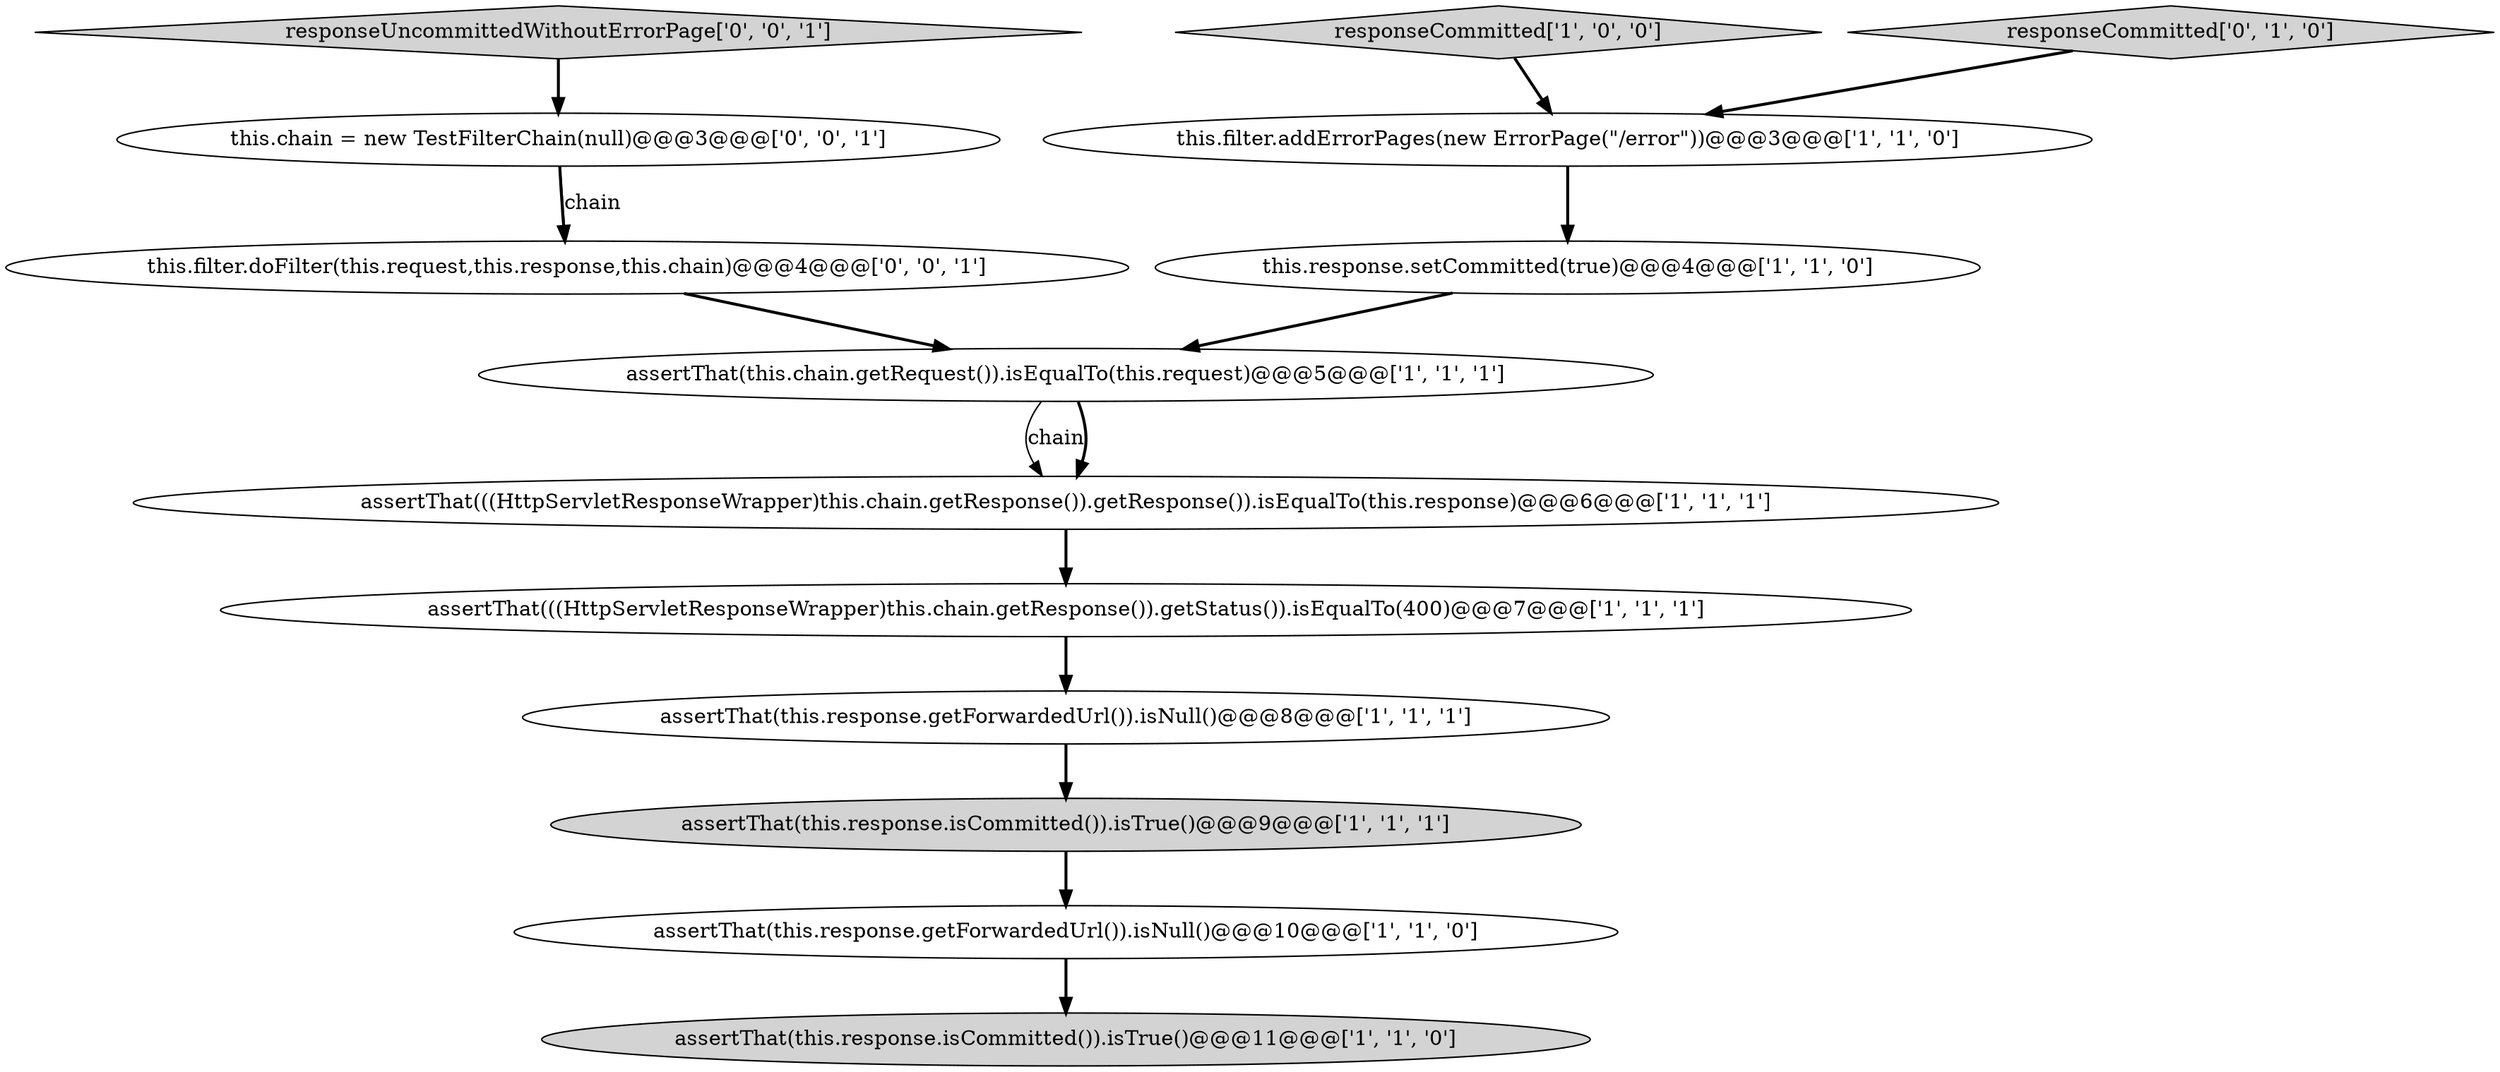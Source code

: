 digraph {
7 [style = filled, label = "assertThat(this.response.getForwardedUrl()).isNull()@@@8@@@['1', '1', '1']", fillcolor = white, shape = ellipse image = "AAA0AAABBB1BBB"];
0 [style = filled, label = "assertThat(((HttpServletResponseWrapper)this.chain.getResponse()).getStatus()).isEqualTo(400)@@@7@@@['1', '1', '1']", fillcolor = white, shape = ellipse image = "AAA0AAABBB1BBB"];
8 [style = filled, label = "assertThat(this.response.getForwardedUrl()).isNull()@@@10@@@['1', '1', '0']", fillcolor = white, shape = ellipse image = "AAA0AAABBB1BBB"];
2 [style = filled, label = "responseCommitted['1', '0', '0']", fillcolor = lightgray, shape = diamond image = "AAA0AAABBB1BBB"];
12 [style = filled, label = "responseUncommittedWithoutErrorPage['0', '0', '1']", fillcolor = lightgray, shape = diamond image = "AAA0AAABBB3BBB"];
13 [style = filled, label = "this.chain = new TestFilterChain(null)@@@3@@@['0', '0', '1']", fillcolor = white, shape = ellipse image = "AAA0AAABBB3BBB"];
9 [style = filled, label = "this.filter.addErrorPages(new ErrorPage(\"/error\"))@@@3@@@['1', '1', '0']", fillcolor = white, shape = ellipse image = "AAA0AAABBB1BBB"];
1 [style = filled, label = "assertThat(this.chain.getRequest()).isEqualTo(this.request)@@@5@@@['1', '1', '1']", fillcolor = white, shape = ellipse image = "AAA0AAABBB1BBB"];
4 [style = filled, label = "assertThat(this.response.isCommitted()).isTrue()@@@9@@@['1', '1', '1']", fillcolor = lightgray, shape = ellipse image = "AAA0AAABBB1BBB"];
11 [style = filled, label = "this.filter.doFilter(this.request,this.response,this.chain)@@@4@@@['0', '0', '1']", fillcolor = white, shape = ellipse image = "AAA0AAABBB3BBB"];
3 [style = filled, label = "assertThat(this.response.isCommitted()).isTrue()@@@11@@@['1', '1', '0']", fillcolor = lightgray, shape = ellipse image = "AAA0AAABBB1BBB"];
5 [style = filled, label = "this.response.setCommitted(true)@@@4@@@['1', '1', '0']", fillcolor = white, shape = ellipse image = "AAA0AAABBB1BBB"];
6 [style = filled, label = "assertThat(((HttpServletResponseWrapper)this.chain.getResponse()).getResponse()).isEqualTo(this.response)@@@6@@@['1', '1', '1']", fillcolor = white, shape = ellipse image = "AAA0AAABBB1BBB"];
10 [style = filled, label = "responseCommitted['0', '1', '0']", fillcolor = lightgray, shape = diamond image = "AAA0AAABBB2BBB"];
9->5 [style = bold, label=""];
1->6 [style = solid, label="chain"];
4->8 [style = bold, label=""];
5->1 [style = bold, label=""];
12->13 [style = bold, label=""];
10->9 [style = bold, label=""];
1->6 [style = bold, label=""];
6->0 [style = bold, label=""];
7->4 [style = bold, label=""];
2->9 [style = bold, label=""];
11->1 [style = bold, label=""];
13->11 [style = bold, label=""];
13->11 [style = solid, label="chain"];
8->3 [style = bold, label=""];
0->7 [style = bold, label=""];
}
